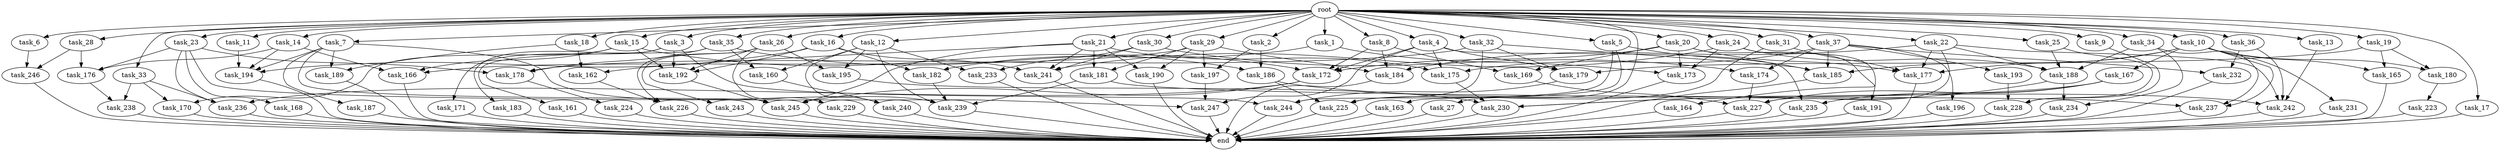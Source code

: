 digraph G {
  root [size="0.000000"];
  task_11 [size="1024.000000"];
  task_234 [size="910533066752.000000"];
  task_239 [size="1022202216448.000000"];
  task_233 [size="773094113280.000000"];
  task_185 [size="1477468749824.000000"];
  task_2 [size="1024.000000"];
  task_182 [size="584115552256.000000"];
  task_21 [size="1024.000000"];
  task_164 [size="77309411328.000000"];
  task_23 [size="1024.000000"];
  task_35 [size="1024.000000"];
  task_162 [size="893353197568.000000"];
  task_33 [size="1024.000000"];
  task_176 [size="1417339207680.000000"];
  task_231 [size="858993459200.000000"];
  task_14 [size="1024.000000"];
  task_178 [size="867583393792.000000"];
  task_3 [size="1024.000000"];
  task_236 [size="412316860416.000000"];
  task_226 [size="833223655424.000000"];
  task_196 [size="34359738368.000000"];
  task_225 [size="807453851648.000000"];
  task_187 [size="34359738368.000000"];
  task_197 [size="730144440320.000000"];
  task_228 [size="283467841536.000000"];
  task_28 [size="1024.000000"];
  end [size="0.000000"];
  task_173 [size="661424963584.000000"];
  task_22 [size="1024.000000"];
  task_165 [size="1073741824000.000000"];
  task_242 [size="1159641169920.000000"];
  task_5 [size="1024.000000"];
  task_167 [size="858993459200.000000"];
  task_30 [size="1024.000000"];
  task_179 [size="283467841536.000000"];
  task_193 [size="34359738368.000000"];
  task_224 [size="309237645312.000000"];
  task_183 [size="137438953472.000000"];
  task_9 [size="1024.000000"];
  task_244 [size="721554505728.000000"];
  task_168 [size="137438953472.000000"];
  task_27 [size="1024.000000"];
  task_238 [size="687194767360.000000"];
  task_195 [size="773094113280.000000"];
  task_223 [size="420906795008.000000"];
  task_20 [size="1024.000000"];
  task_166 [size="944892805120.000000"];
  task_37 [size="1024.000000"];
  task_245 [size="343597383680.000000"];
  task_194 [size="523986010112.000000"];
  task_169 [size="627065225216.000000"];
  task_247 [size="592705486848.000000"];
  task_246 [size="1168231104512.000000"];
  task_227 [size="1228360646656.000000"];
  task_160 [size="773094113280.000000"];
  task_230 [size="747324309504.000000"];
  task_186 [size="635655159808.000000"];
  task_163 [size="549755813888.000000"];
  task_172 [size="1357209665536.000000"];
  task_175 [size="103079215104.000000"];
  task_188 [size="979252543488.000000"];
  task_8 [size="1024.000000"];
  task_191 [size="34359738368.000000"];
  task_15 [size="1024.000000"];
  task_24 [size="1024.000000"];
  task_232 [size="68719476736.000000"];
  task_31 [size="1024.000000"];
  task_12 [size="1024.000000"];
  task_32 [size="1024.000000"];
  task_189 [size="893353197568.000000"];
  task_171 [size="137438953472.000000"];
  task_243 [size="695784701952.000000"];
  task_10 [size="1024.000000"];
  task_29 [size="1024.000000"];
  task_241 [size="798863917056.000000"];
  task_1 [size="1024.000000"];
  task_34 [size="1024.000000"];
  task_192 [size="1082331758592.000000"];
  task_4 [size="1024.000000"];
  task_13 [size="1024.000000"];
  task_36 [size="1024.000000"];
  task_170 [size="352187318272.000000"];
  task_235 [size="111669149696.000000"];
  task_16 [size="1024.000000"];
  task_181 [size="343597383680.000000"];
  task_177 [size="1228360646656.000000"];
  task_18 [size="1024.000000"];
  task_26 [size="1024.000000"];
  task_180 [size="1073741824000.000000"];
  task_25 [size="1024.000000"];
  task_19 [size="1024.000000"];
  task_229 [size="695784701952.000000"];
  task_161 [size="695784701952.000000"];
  task_184 [size="1073741824000.000000"];
  task_17 [size="1024.000000"];
  task_190 [size="343597383680.000000"];
  task_237 [size="2250562863104.000000"];
  task_240 [size="214748364800.000000"];
  task_6 [size="1024.000000"];
  task_7 [size="1024.000000"];
  task_174 [size="730144440320.000000"];

  root -> task_11 [size="1.000000"];
  root -> task_28 [size="1.000000"];
  root -> task_10 [size="1.000000"];
  root -> task_20 [size="1.000000"];
  root -> task_2 [size="1.000000"];
  root -> task_4 [size="1.000000"];
  root -> task_13 [size="1.000000"];
  root -> task_21 [size="1.000000"];
  root -> task_16 [size="1.000000"];
  root -> task_22 [size="1.000000"];
  root -> task_15 [size="1.000000"];
  root -> task_36 [size="1.000000"];
  root -> task_33 [size="1.000000"];
  root -> task_1 [size="1.000000"];
  root -> task_5 [size="1.000000"];
  root -> task_14 [size="1.000000"];
  root -> task_18 [size="1.000000"];
  root -> task_26 [size="1.000000"];
  root -> task_6 [size="1.000000"];
  root -> task_25 [size="1.000000"];
  root -> task_24 [size="1.000000"];
  root -> task_9 [size="1.000000"];
  root -> task_23 [size="1.000000"];
  root -> task_3 [size="1.000000"];
  root -> task_19 [size="1.000000"];
  root -> task_27 [size="1.000000"];
  root -> task_35 [size="1.000000"];
  root -> task_17 [size="1.000000"];
  root -> task_31 [size="1.000000"];
  root -> task_12 [size="1.000000"];
  root -> task_32 [size="1.000000"];
  root -> task_34 [size="1.000000"];
  root -> task_37 [size="1.000000"];
  root -> task_30 [size="1.000000"];
  root -> task_8 [size="1.000000"];
  root -> task_7 [size="1.000000"];
  root -> task_29 [size="1.000000"];
  task_11 -> task_194 [size="33554432.000000"];
  task_234 -> end [size="1.000000"];
  task_239 -> end [size="1.000000"];
  task_233 -> end [size="1.000000"];
  task_185 -> end [size="1.000000"];
  task_2 -> task_186 [size="411041792.000000"];
  task_2 -> task_197 [size="411041792.000000"];
  task_182 -> task_239 [size="209715200.000000"];
  task_21 -> task_241 [size="33554432.000000"];
  task_21 -> task_181 [size="33554432.000000"];
  task_21 -> task_190 [size="33554432.000000"];
  task_21 -> task_162 [size="33554432.000000"];
  task_21 -> task_175 [size="33554432.000000"];
  task_21 -> task_245 [size="33554432.000000"];
  task_164 -> end [size="1.000000"];
  task_23 -> task_247 [size="134217728.000000"];
  task_23 -> task_178 [size="134217728.000000"];
  task_23 -> task_168 [size="134217728.000000"];
  task_23 -> task_236 [size="134217728.000000"];
  task_23 -> task_176 [size="134217728.000000"];
  task_35 -> task_172 [size="679477248.000000"];
  task_35 -> task_161 [size="679477248.000000"];
  task_35 -> task_160 [size="679477248.000000"];
  task_35 -> task_178 [size="679477248.000000"];
  task_162 -> task_226 [size="134217728.000000"];
  task_33 -> task_238 [size="134217728.000000"];
  task_33 -> task_236 [size="134217728.000000"];
  task_33 -> task_170 [size="134217728.000000"];
  task_176 -> task_238 [size="536870912.000000"];
  task_231 -> end [size="1.000000"];
  task_14 -> task_176 [size="411041792.000000"];
  task_14 -> task_194 [size="411041792.000000"];
  task_14 -> task_166 [size="411041792.000000"];
  task_178 -> task_224 [size="301989888.000000"];
  task_3 -> task_244 [size="134217728.000000"];
  task_3 -> task_171 [size="134217728.000000"];
  task_3 -> task_183 [size="134217728.000000"];
  task_3 -> task_192 [size="134217728.000000"];
  task_236 -> end [size="1.000000"];
  task_226 -> end [size="1.000000"];
  task_196 -> end [size="1.000000"];
  task_225 -> end [size="1.000000"];
  task_187 -> end [size="1.000000"];
  task_197 -> task_247 [size="411041792.000000"];
  task_228 -> end [size="1.000000"];
  task_28 -> task_176 [size="838860800.000000"];
  task_28 -> task_246 [size="838860800.000000"];
  task_173 -> end [size="1.000000"];
  task_22 -> task_227 [size="209715200.000000"];
  task_22 -> task_242 [size="209715200.000000"];
  task_22 -> task_188 [size="209715200.000000"];
  task_22 -> task_177 [size="209715200.000000"];
  task_22 -> task_184 [size="209715200.000000"];
  task_165 -> end [size="1.000000"];
  task_242 -> end [size="1.000000"];
  task_5 -> task_244 [size="536870912.000000"];
  task_5 -> task_185 [size="536870912.000000"];
  task_5 -> task_163 [size="536870912.000000"];
  task_167 -> task_227 [size="75497472.000000"];
  task_167 -> task_235 [size="75497472.000000"];
  task_167 -> task_230 [size="75497472.000000"];
  task_30 -> task_241 [size="679477248.000000"];
  task_30 -> task_233 [size="679477248.000000"];
  task_30 -> task_174 [size="679477248.000000"];
  task_179 -> task_244 [size="33554432.000000"];
  task_193 -> task_228 [size="209715200.000000"];
  task_224 -> end [size="1.000000"];
  task_183 -> end [size="1.000000"];
  task_9 -> task_228 [size="33554432.000000"];
  task_244 -> end [size="1.000000"];
  task_168 -> end [size="1.000000"];
  task_27 -> end [size="1.000000"];
  task_238 -> end [size="1.000000"];
  task_195 -> task_230 [size="33554432.000000"];
  task_223 -> end [size="1.000000"];
  task_20 -> task_164 [size="75497472.000000"];
  task_20 -> task_172 [size="75497472.000000"];
  task_20 -> task_169 [size="75497472.000000"];
  task_20 -> task_177 [size="75497472.000000"];
  task_20 -> task_173 [size="75497472.000000"];
  task_166 -> end [size="1.000000"];
  task_37 -> task_193 [size="33554432.000000"];
  task_37 -> task_174 [size="33554432.000000"];
  task_37 -> task_175 [size="33554432.000000"];
  task_37 -> task_196 [size="33554432.000000"];
  task_37 -> task_185 [size="33554432.000000"];
  task_37 -> task_232 [size="33554432.000000"];
  task_245 -> end [size="1.000000"];
  task_194 -> end [size="1.000000"];
  task_169 -> task_227 [size="838860800.000000"];
  task_247 -> end [size="1.000000"];
  task_246 -> end [size="1.000000"];
  task_227 -> end [size="1.000000"];
  task_160 -> task_240 [size="134217728.000000"];
  task_230 -> end [size="1.000000"];
  task_186 -> task_242 [size="679477248.000000"];
  task_186 -> task_225 [size="679477248.000000"];
  task_163 -> end [size="1.000000"];
  task_172 -> task_245 [size="134217728.000000"];
  task_172 -> task_236 [size="134217728.000000"];
  task_175 -> task_230 [size="411041792.000000"];
  task_188 -> task_234 [size="209715200.000000"];
  task_188 -> task_230 [size="209715200.000000"];
  task_8 -> task_172 [size="536870912.000000"];
  task_8 -> task_169 [size="536870912.000000"];
  task_8 -> task_184 [size="536870912.000000"];
  task_191 -> end [size="1.000000"];
  task_15 -> task_186 [size="209715200.000000"];
  task_15 -> task_192 [size="209715200.000000"];
  task_15 -> task_166 [size="209715200.000000"];
  task_15 -> task_170 [size="209715200.000000"];
  task_24 -> task_191 [size="33554432.000000"];
  task_24 -> task_173 [size="33554432.000000"];
  task_24 -> task_188 [size="33554432.000000"];
  task_24 -> task_241 [size="33554432.000000"];
  task_232 -> end [size="1.000000"];
  task_31 -> task_225 [size="75497472.000000"];
  task_31 -> task_177 [size="75497472.000000"];
  task_12 -> task_195 [size="75497472.000000"];
  task_12 -> task_239 [size="75497472.000000"];
  task_12 -> task_233 [size="75497472.000000"];
  task_12 -> task_160 [size="75497472.000000"];
  task_12 -> task_240 [size="75497472.000000"];
  task_32 -> task_179 [size="33554432.000000"];
  task_32 -> task_225 [size="33554432.000000"];
  task_32 -> task_185 [size="33554432.000000"];
  task_32 -> task_178 [size="33554432.000000"];
  task_189 -> end [size="1.000000"];
  task_171 -> end [size="1.000000"];
  task_243 -> end [size="1.000000"];
  task_10 -> task_177 [size="838860800.000000"];
  task_10 -> task_180 [size="838860800.000000"];
  task_10 -> task_185 [size="838860800.000000"];
  task_10 -> task_237 [size="838860800.000000"];
  task_10 -> task_167 [size="838860800.000000"];
  task_10 -> task_165 [size="838860800.000000"];
  task_10 -> task_231 [size="838860800.000000"];
  task_29 -> task_197 [size="301989888.000000"];
  task_29 -> task_190 [size="301989888.000000"];
  task_29 -> task_181 [size="301989888.000000"];
  task_29 -> task_166 [size="301989888.000000"];
  task_29 -> task_184 [size="301989888.000000"];
  task_241 -> end [size="1.000000"];
  task_1 -> task_173 [size="536870912.000000"];
  task_1 -> task_182 [size="536870912.000000"];
  task_34 -> task_234 [size="679477248.000000"];
  task_34 -> task_188 [size="679477248.000000"];
  task_34 -> task_237 [size="679477248.000000"];
  task_192 -> task_245 [size="134217728.000000"];
  task_4 -> task_172 [size="33554432.000000"];
  task_4 -> task_175 [size="33554432.000000"];
  task_4 -> task_247 [size="33554432.000000"];
  task_4 -> task_235 [size="33554432.000000"];
  task_4 -> task_179 [size="33554432.000000"];
  task_13 -> task_242 [size="209715200.000000"];
  task_36 -> task_242 [size="33554432.000000"];
  task_36 -> task_232 [size="33554432.000000"];
  task_170 -> end [size="1.000000"];
  task_235 -> end [size="1.000000"];
  task_16 -> task_241 [size="33554432.000000"];
  task_16 -> task_182 [size="33554432.000000"];
  task_16 -> task_194 [size="33554432.000000"];
  task_16 -> task_192 [size="33554432.000000"];
  task_181 -> task_239 [size="679477248.000000"];
  task_181 -> task_237 [size="679477248.000000"];
  task_177 -> end [size="1.000000"];
  task_18 -> task_162 [size="838860800.000000"];
  task_18 -> task_189 [size="838860800.000000"];
  task_26 -> task_229 [size="679477248.000000"];
  task_26 -> task_243 [size="679477248.000000"];
  task_26 -> task_195 [size="679477248.000000"];
  task_26 -> task_226 [size="679477248.000000"];
  task_26 -> task_192 [size="679477248.000000"];
  task_180 -> task_223 [size="411041792.000000"];
  task_25 -> task_228 [size="33554432.000000"];
  task_25 -> task_188 [size="33554432.000000"];
  task_19 -> task_179 [size="209715200.000000"];
  task_19 -> task_180 [size="209715200.000000"];
  task_19 -> task_165 [size="209715200.000000"];
  task_229 -> end [size="1.000000"];
  task_161 -> end [size="1.000000"];
  task_184 -> end [size="1.000000"];
  task_17 -> end [size="1.000000"];
  task_190 -> end [size="1.000000"];
  task_237 -> end [size="1.000000"];
  task_240 -> end [size="1.000000"];
  task_6 -> task_246 [size="301989888.000000"];
  task_7 -> task_189 [size="33554432.000000"];
  task_7 -> task_245 [size="33554432.000000"];
  task_7 -> task_239 [size="33554432.000000"];
  task_7 -> task_194 [size="33554432.000000"];
  task_7 -> task_187 [size="33554432.000000"];
  task_174 -> task_227 [size="75497472.000000"];
}
